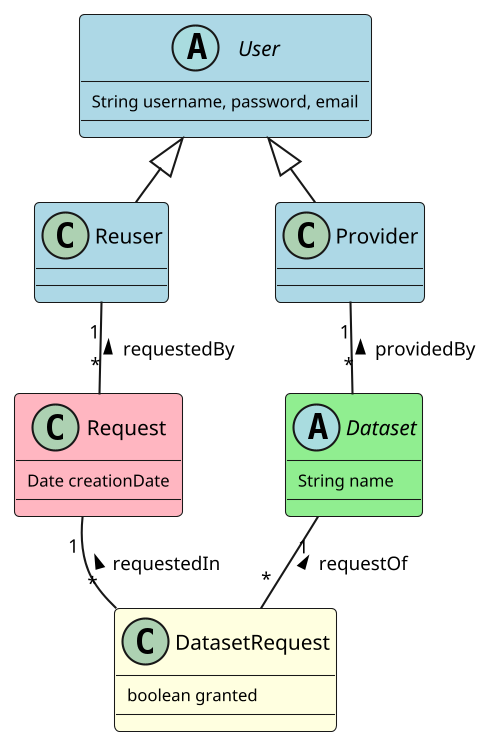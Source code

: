 @startuml
skinparam dpi 200
skinparam classAttributeFontSize 8
skinparam classArrowFontSize 9
skinparam classFontSize 10
skinparam nodesep 50
skinparam ranksep 30
hide stereotype
skinparam class {
    BackgroundColor White
    BackgroundColor<<User>> LightBlue
    BackgroundColor<<Dataset>> LightGreen
    BackgroundColor<<Request>> LightPink
    BackgroundColor<<DatasetRequest>> LightYellow
}


abstract class User <<User>> {
    String username, password, email
}

class Reuser <<User>> extends User {
}

class Provider <<User>> extends User {
}

abstract class Dataset <<Dataset>> {
    String name
}

class Request <<Request>> {
    Date creationDate
}

class DatasetRequest <<DatasetRequest>> {
    boolean granted
}

Provider "1" -- "*" Dataset:providedBy <

Reuser "1" -- "*" Request:requestedBy <

Request "1" -- "*" DatasetRequest:requestedIn <

Dataset "1" -- "*" DatasetRequest:requestOf <

@enduml

